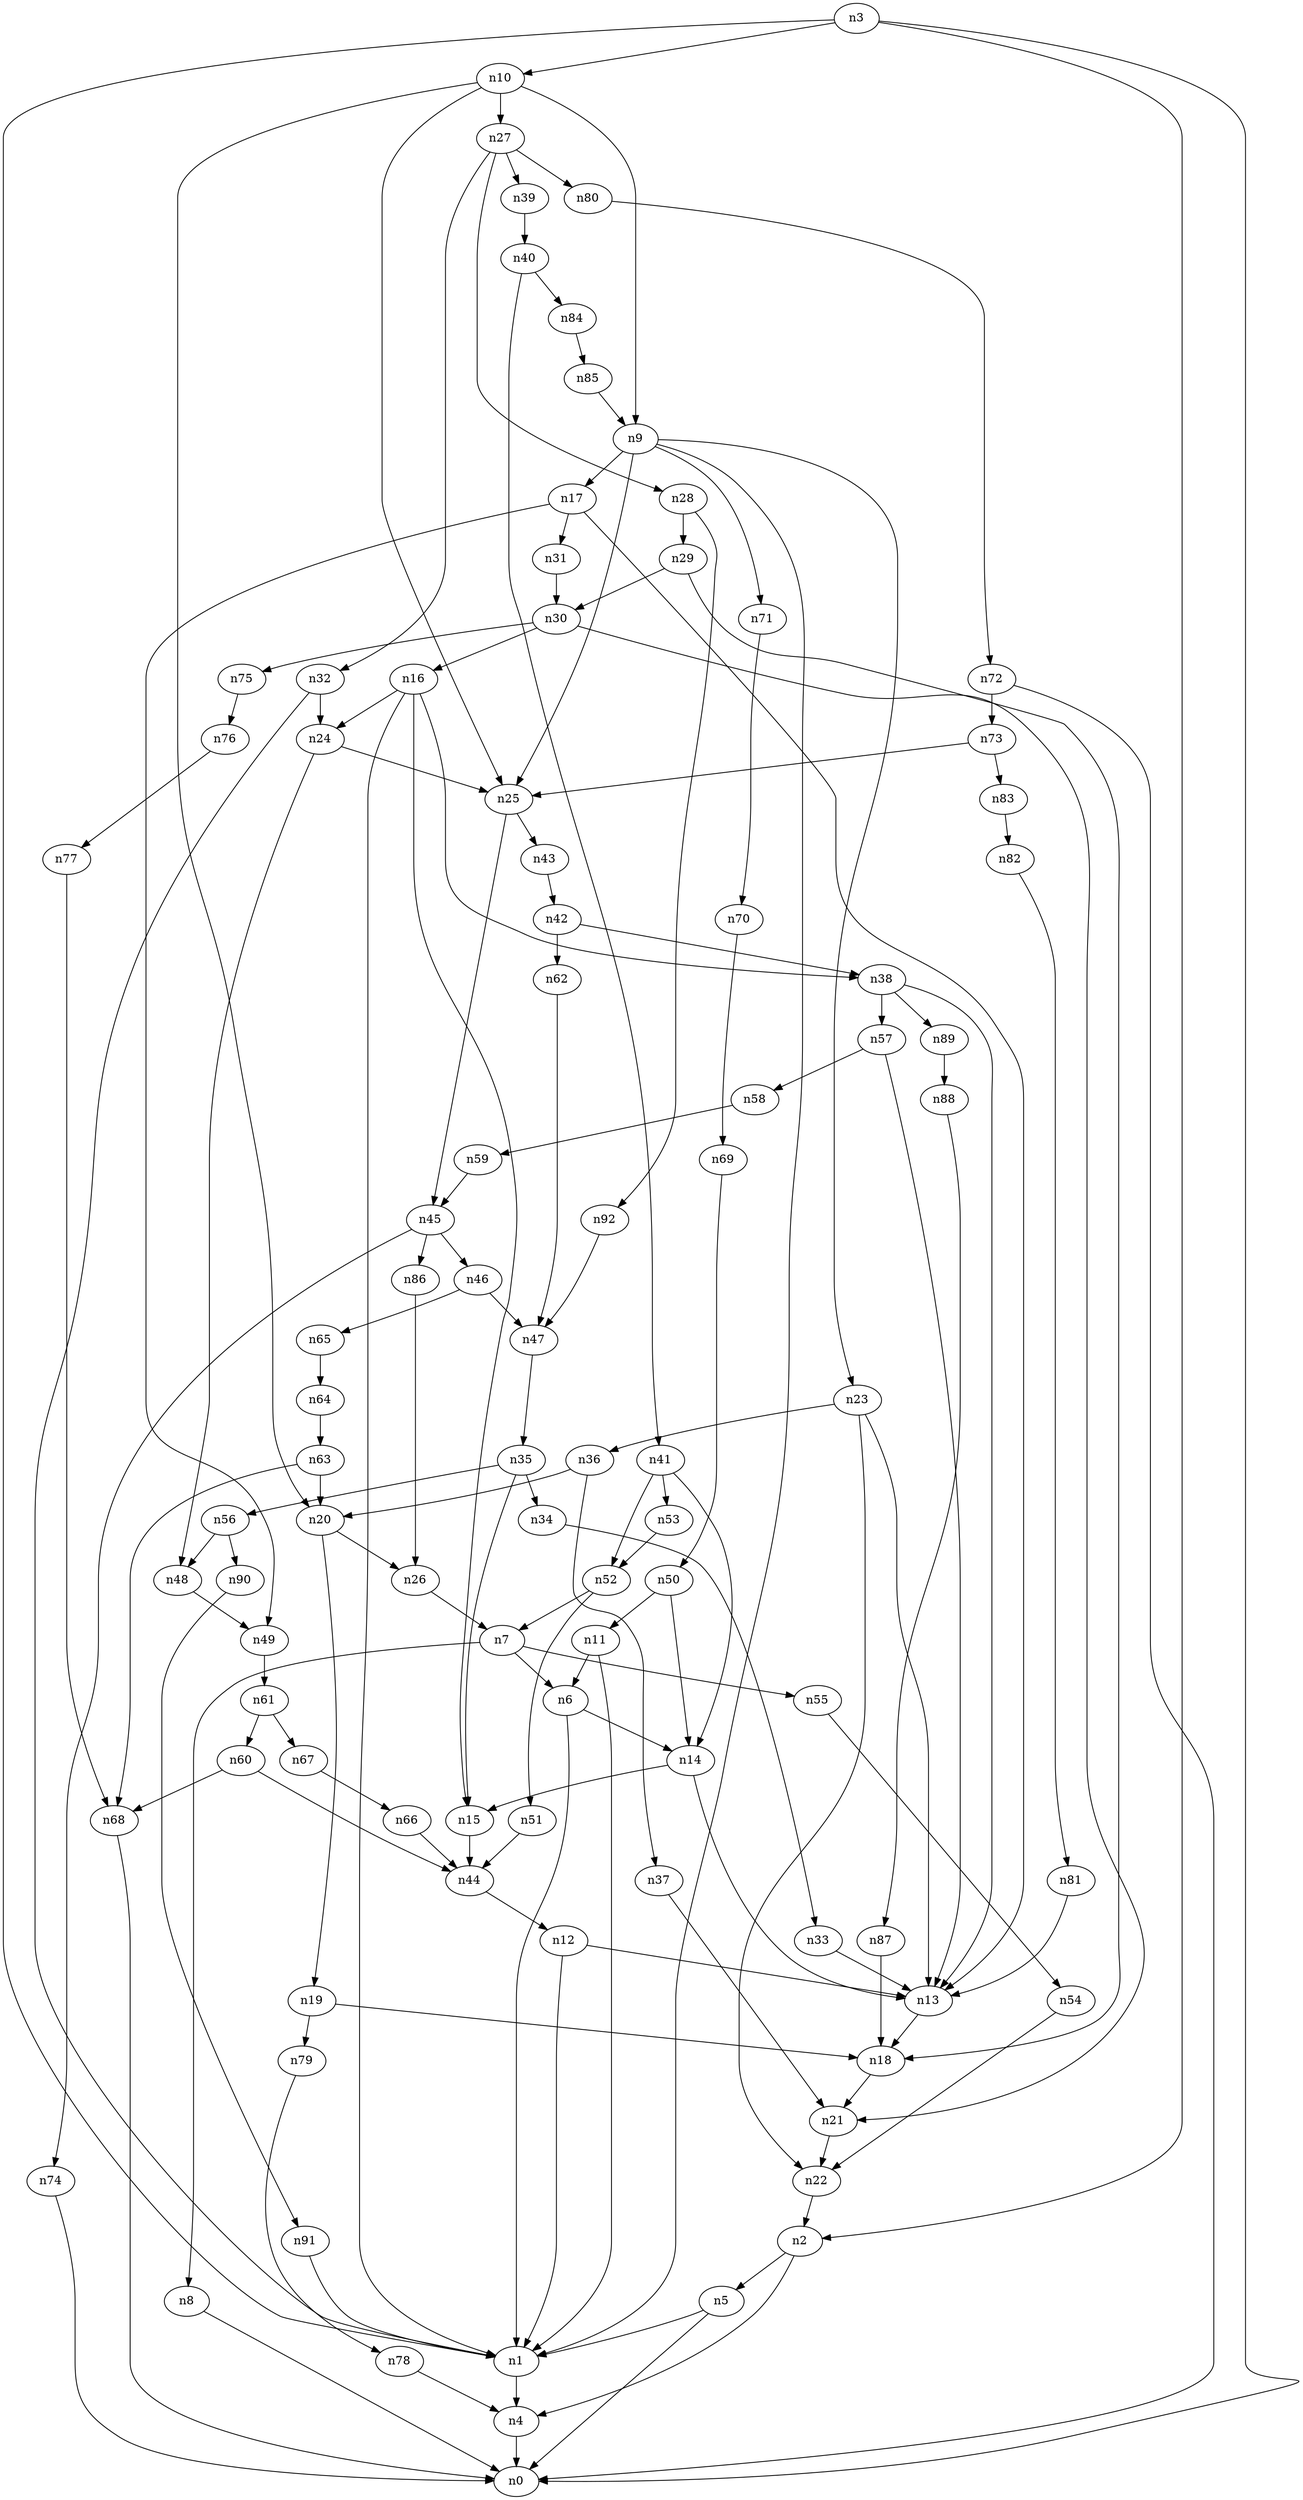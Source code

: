digraph G {
	n1 -> n4	 [_graphml_id=e4];
	n2 -> n4	 [_graphml_id=e7];
	n2 -> n5	 [_graphml_id=e8];
	n3 -> n0	 [_graphml_id=e0];
	n3 -> n1	 [_graphml_id=e3];
	n3 -> n2	 [_graphml_id=e6];
	n3 -> n10	 [_graphml_id=e15];
	n4 -> n0	 [_graphml_id=e1];
	n5 -> n0	 [_graphml_id=e2];
	n5 -> n1	 [_graphml_id=e5];
	n6 -> n1	 [_graphml_id=e9];
	n6 -> n14	 [_graphml_id=e21];
	n7 -> n6	 [_graphml_id=e10];
	n7 -> n8	 [_graphml_id=e11];
	n7 -> n55	 [_graphml_id=e87];
	n8 -> n0	 [_graphml_id=e12];
	n9 -> n1	 [_graphml_id=e13];
	n9 -> n17	 [_graphml_id=e26];
	n9 -> n23	 [_graphml_id=e80];
	n9 -> n25	 [_graphml_id=e37];
	n9 -> n71	 [_graphml_id=e114];
	n10 -> n9	 [_graphml_id=e14];
	n10 -> n20	 [_graphml_id=e30];
	n10 -> n25	 [_graphml_id=e40];
	n10 -> n27	 [_graphml_id=e41];
	n11 -> n1	 [_graphml_id=e16];
	n11 -> n6	 [_graphml_id=e17];
	n12 -> n1	 [_graphml_id=e18];
	n12 -> n13	 [_graphml_id=e19];
	n13 -> n18	 [_graphml_id=e27];
	n14 -> n13	 [_graphml_id=e20];
	n14 -> n15	 [_graphml_id=e22];
	n15 -> n44	 [_graphml_id=e68];
	n16 -> n1	 [_graphml_id=e24];
	n16 -> n15	 [_graphml_id=e23];
	n16 -> n24	 [_graphml_id=e35];
	n16 -> n38	 [_graphml_id=e59];
	n17 -> n13	 [_graphml_id=e25];
	n17 -> n31	 [_graphml_id=e47];
	n17 -> n49	 [_graphml_id=e77];
	n18 -> n21	 [_graphml_id=e31];
	n19 -> n18	 [_graphml_id=e28];
	n19 -> n79	 [_graphml_id=e127];
	n20 -> n19	 [_graphml_id=e29];
	n20 -> n26	 [_graphml_id=e39];
	n21 -> n22	 [_graphml_id=e32];
	n22 -> n2	 [_graphml_id=e50];
	n23 -> n13	 [_graphml_id=e34];
	n23 -> n22	 [_graphml_id=e33];
	n23 -> n36	 [_graphml_id=e70];
	n24 -> n25	 [_graphml_id=e36];
	n24 -> n48	 [_graphml_id=e75];
	n25 -> n43	 [_graphml_id=e67];
	n25 -> n45	 [_graphml_id=e71];
	n26 -> n7	 [_graphml_id=e38];
	n27 -> n28	 [_graphml_id=e42];
	n27 -> n32	 [_graphml_id=e48];
	n27 -> n39	 [_graphml_id=e61];
	n27 -> n80	 [_graphml_id=e128];
	n28 -> n29	 [_graphml_id=e43];
	n28 -> n92	 [_graphml_id=e149];
	n29 -> n18	 [_graphml_id=e44];
	n29 -> n30	 [_graphml_id=e60];
	n30 -> n16	 [_graphml_id=e45];
	n30 -> n21	 [_graphml_id=e110];
	n30 -> n75	 [_graphml_id=e121];
	n31 -> n30	 [_graphml_id=e46];
	n32 -> n1	 [_graphml_id=e90];
	n32 -> n24	 [_graphml_id=e49];
	n33 -> n13	 [_graphml_id=e51];
	n34 -> n33	 [_graphml_id=e52];
	n35 -> n15	 [_graphml_id=e54];
	n35 -> n34	 [_graphml_id=e53];
	n35 -> n56	 [_graphml_id=e88];
	n36 -> n20	 [_graphml_id=e55];
	n36 -> n37	 [_graphml_id=e56];
	n37 -> n21	 [_graphml_id=e57];
	n38 -> n13	 [_graphml_id=e58];
	n38 -> n57	 [_graphml_id=e130];
	n38 -> n89	 [_graphml_id=e144];
	n39 -> n40	 [_graphml_id=e62];
	n40 -> n41	 [_graphml_id=e63];
	n40 -> n84	 [_graphml_id=e135];
	n41 -> n14	 [_graphml_id=e64];
	n41 -> n52	 [_graphml_id=e120];
	n41 -> n53	 [_graphml_id=e84];
	n42 -> n38	 [_graphml_id=e65];
	n42 -> n62	 [_graphml_id=e99];
	n43 -> n42	 [_graphml_id=e66];
	n44 -> n12	 [_graphml_id=e69];
	n45 -> n46	 [_graphml_id=e72];
	n45 -> n74	 [_graphml_id=e118];
	n45 -> n86	 [_graphml_id=e138];
	n46 -> n47	 [_graphml_id=e73];
	n46 -> n65	 [_graphml_id=e104];
	n47 -> n35	 [_graphml_id=e74];
	n48 -> n49	 [_graphml_id=e76];
	n49 -> n61	 [_graphml_id=e97];
	n50 -> n11	 [_graphml_id=e78];
	n50 -> n14	 [_graphml_id=e79];
	n51 -> n44	 [_graphml_id=e81];
	n52 -> n7	 [_graphml_id=e100];
	n52 -> n51	 [_graphml_id=e82];
	n53 -> n52	 [_graphml_id=e83];
	n54 -> n22	 [_graphml_id=e85];
	n55 -> n54	 [_graphml_id=e86];
	n56 -> n48	 [_graphml_id=e89];
	n56 -> n90	 [_graphml_id=e145];
	n57 -> n13	 [_graphml_id=e91];
	n57 -> n58	 [_graphml_id=e92];
	n58 -> n59	 [_graphml_id=e93];
	n59 -> n45	 [_graphml_id=e94];
	n60 -> n44	 [_graphml_id=e95];
	n60 -> n68	 [_graphml_id=e140];
	n61 -> n60	 [_graphml_id=e96];
	n61 -> n67	 [_graphml_id=e107];
	n62 -> n47	 [_graphml_id=e98];
	n63 -> n20	 [_graphml_id=e101];
	n63 -> n68	 [_graphml_id=e108];
	n64 -> n63	 [_graphml_id=e102];
	n65 -> n64	 [_graphml_id=e103];
	n66 -> n44	 [_graphml_id=e105];
	n67 -> n66	 [_graphml_id=e106];
	n68 -> n0	 [_graphml_id=e109];
	n69 -> n50	 [_graphml_id=e111];
	n70 -> n69	 [_graphml_id=e112];
	n71 -> n70	 [_graphml_id=e113];
	n72 -> n0	 [_graphml_id=e115];
	n72 -> n73	 [_graphml_id=e116];
	n73 -> n25	 [_graphml_id=e117];
	n73 -> n83	 [_graphml_id=e134];
	n74 -> n0	 [_graphml_id=e119];
	n75 -> n76	 [_graphml_id=e122];
	n76 -> n77	 [_graphml_id=e123];
	n77 -> n68	 [_graphml_id=e124];
	n78 -> n4	 [_graphml_id=e125];
	n79 -> n78	 [_graphml_id=e126];
	n80 -> n72	 [_graphml_id=e129];
	n81 -> n13	 [_graphml_id=e131];
	n82 -> n81	 [_graphml_id=e132];
	n83 -> n82	 [_graphml_id=e133];
	n84 -> n85	 [_graphml_id=e136];
	n85 -> n9	 [_graphml_id=e137];
	n86 -> n26	 [_graphml_id=e139];
	n87 -> n18	 [_graphml_id=e141];
	n88 -> n87	 [_graphml_id=e142];
	n89 -> n88	 [_graphml_id=e143];
	n90 -> n91	 [_graphml_id=e146];
	n91 -> n1	 [_graphml_id=e147];
	n92 -> n47	 [_graphml_id=e148];
}
